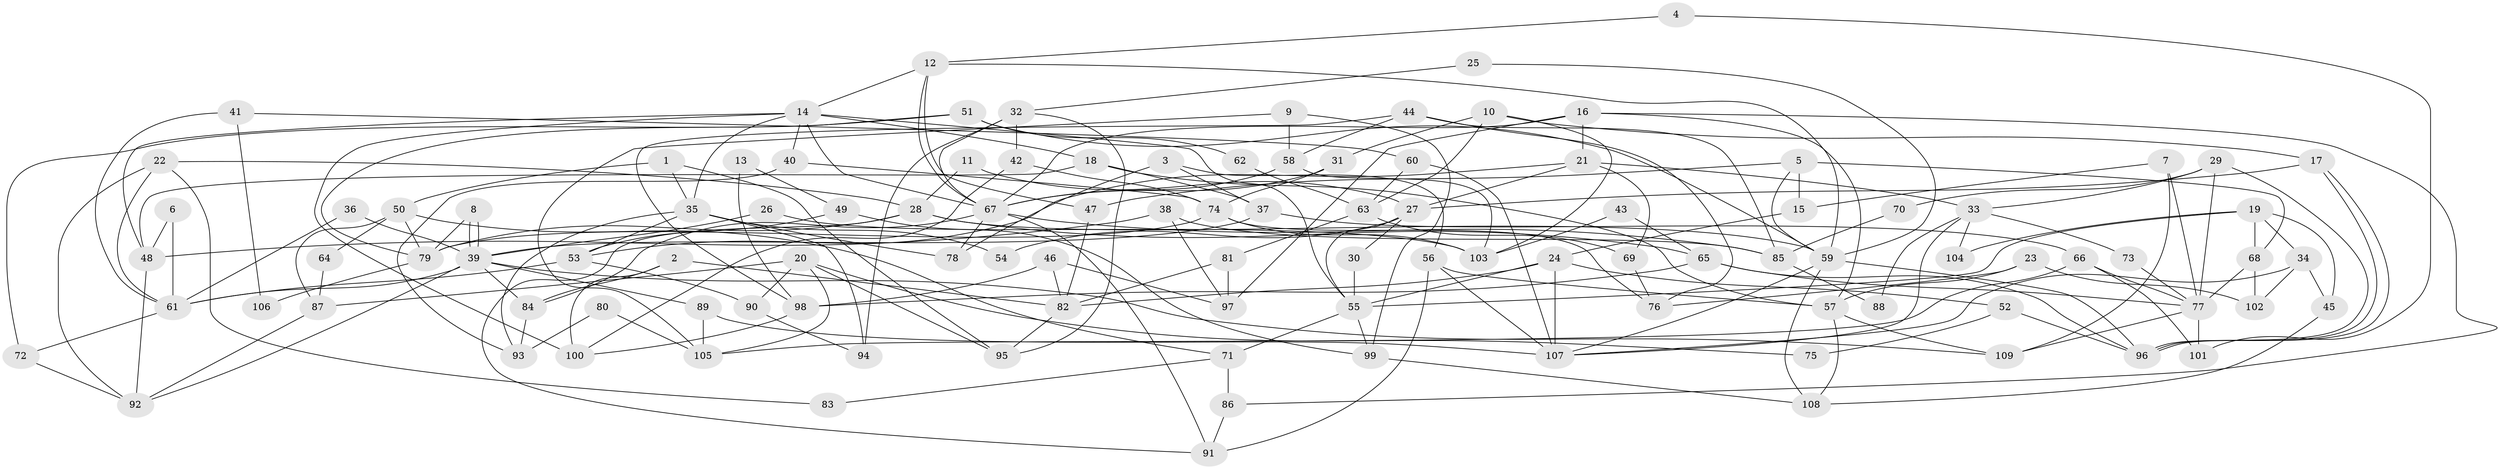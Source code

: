 // Generated by graph-tools (version 1.1) at 2025/50/03/09/25 04:50:56]
// undirected, 109 vertices, 218 edges
graph export_dot {
graph [start="1"]
  node [color=gray90,style=filled];
  1;
  2;
  3;
  4;
  5;
  6;
  7;
  8;
  9;
  10;
  11;
  12;
  13;
  14;
  15;
  16;
  17;
  18;
  19;
  20;
  21;
  22;
  23;
  24;
  25;
  26;
  27;
  28;
  29;
  30;
  31;
  32;
  33;
  34;
  35;
  36;
  37;
  38;
  39;
  40;
  41;
  42;
  43;
  44;
  45;
  46;
  47;
  48;
  49;
  50;
  51;
  52;
  53;
  54;
  55;
  56;
  57;
  58;
  59;
  60;
  61;
  62;
  63;
  64;
  65;
  66;
  67;
  68;
  69;
  70;
  71;
  72;
  73;
  74;
  75;
  76;
  77;
  78;
  79;
  80;
  81;
  82;
  83;
  84;
  85;
  86;
  87;
  88;
  89;
  90;
  91;
  92;
  93;
  94;
  95;
  96;
  97;
  98;
  99;
  100;
  101;
  102;
  103;
  104;
  105;
  106;
  107;
  108;
  109;
  1 -- 35;
  1 -- 50;
  1 -- 95;
  2 -- 82;
  2 -- 84;
  2 -- 100;
  3 -- 37;
  3 -- 78;
  3 -- 56;
  4 -- 12;
  4 -- 101;
  5 -- 59;
  5 -- 68;
  5 -- 15;
  5 -- 47;
  6 -- 61;
  6 -- 48;
  7 -- 77;
  7 -- 15;
  7 -- 109;
  8 -- 79;
  8 -- 39;
  8 -- 39;
  9 -- 105;
  9 -- 58;
  9 -- 99;
  10 -- 63;
  10 -- 31;
  10 -- 17;
  10 -- 103;
  11 -- 28;
  11 -- 27;
  12 -- 14;
  12 -- 59;
  12 -- 47;
  12 -- 67;
  13 -- 98;
  13 -- 49;
  14 -- 55;
  14 -- 18;
  14 -- 35;
  14 -- 40;
  14 -- 48;
  14 -- 67;
  14 -- 100;
  15 -- 24;
  16 -- 21;
  16 -- 67;
  16 -- 57;
  16 -- 86;
  16 -- 97;
  17 -- 96;
  17 -- 96;
  17 -- 27;
  18 -- 48;
  18 -- 57;
  18 -- 37;
  19 -- 34;
  19 -- 55;
  19 -- 45;
  19 -- 68;
  19 -- 104;
  20 -- 90;
  20 -- 95;
  20 -- 75;
  20 -- 87;
  20 -- 105;
  21 -- 33;
  21 -- 27;
  21 -- 53;
  21 -- 69;
  22 -- 61;
  22 -- 92;
  22 -- 28;
  22 -- 83;
  23 -- 57;
  23 -- 102;
  23 -- 76;
  24 -- 107;
  24 -- 82;
  24 -- 52;
  24 -- 55;
  25 -- 32;
  25 -- 59;
  26 -- 39;
  26 -- 103;
  27 -- 55;
  27 -- 30;
  27 -- 54;
  28 -- 59;
  28 -- 65;
  28 -- 79;
  28 -- 91;
  29 -- 77;
  29 -- 96;
  29 -- 33;
  29 -- 70;
  30 -- 55;
  31 -- 74;
  31 -- 67;
  32 -- 67;
  32 -- 42;
  32 -- 94;
  32 -- 95;
  33 -- 107;
  33 -- 73;
  33 -- 88;
  33 -- 104;
  34 -- 107;
  34 -- 45;
  34 -- 102;
  35 -- 93;
  35 -- 53;
  35 -- 54;
  35 -- 78;
  35 -- 94;
  36 -- 61;
  36 -- 39;
  37 -- 39;
  37 -- 66;
  38 -- 85;
  38 -- 97;
  38 -- 48;
  39 -- 109;
  39 -- 61;
  39 -- 84;
  39 -- 89;
  39 -- 92;
  40 -- 74;
  40 -- 93;
  41 -- 61;
  41 -- 60;
  41 -- 106;
  42 -- 100;
  42 -- 74;
  43 -- 103;
  43 -- 65;
  44 -- 76;
  44 -- 98;
  44 -- 58;
  44 -- 85;
  45 -- 108;
  46 -- 82;
  46 -- 98;
  46 -- 97;
  47 -- 82;
  48 -- 92;
  49 -- 53;
  49 -- 99;
  50 -- 79;
  50 -- 87;
  50 -- 64;
  50 -- 71;
  51 -- 59;
  51 -- 72;
  51 -- 62;
  51 -- 79;
  52 -- 96;
  52 -- 75;
  53 -- 61;
  53 -- 90;
  55 -- 71;
  55 -- 99;
  56 -- 91;
  56 -- 57;
  56 -- 107;
  57 -- 108;
  57 -- 109;
  58 -- 67;
  58 -- 103;
  59 -- 108;
  59 -- 96;
  59 -- 107;
  60 -- 107;
  60 -- 63;
  61 -- 72;
  62 -- 63;
  63 -- 69;
  63 -- 81;
  64 -- 87;
  65 -- 77;
  65 -- 96;
  65 -- 98;
  66 -- 105;
  66 -- 77;
  66 -- 101;
  67 -- 78;
  67 -- 84;
  67 -- 85;
  67 -- 91;
  68 -- 77;
  68 -- 102;
  69 -- 76;
  70 -- 85;
  71 -- 86;
  71 -- 83;
  72 -- 92;
  73 -- 77;
  74 -- 79;
  74 -- 103;
  74 -- 76;
  77 -- 109;
  77 -- 101;
  79 -- 106;
  80 -- 93;
  80 -- 105;
  81 -- 82;
  81 -- 97;
  82 -- 95;
  84 -- 93;
  85 -- 88;
  86 -- 91;
  87 -- 92;
  89 -- 107;
  89 -- 105;
  90 -- 94;
  98 -- 100;
  99 -- 108;
}
